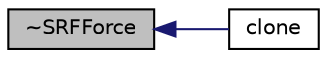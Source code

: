 digraph "~SRFForce"
{
  bgcolor="transparent";
  edge [fontname="Helvetica",fontsize="10",labelfontname="Helvetica",labelfontsize="10"];
  node [fontname="Helvetica",fontsize="10",shape=record];
  rankdir="LR";
  Node5 [label="~SRFForce",height=0.2,width=0.4,color="black", fillcolor="grey75", style="filled", fontcolor="black"];
  Node5 -> Node6 [dir="back",color="midnightblue",fontsize="10",style="solid",fontname="Helvetica"];
  Node6 [label="clone",height=0.2,width=0.4,color="black",URL="$a25293.html#ac7eaa8b220cc46ce90a03b7fc312138e",tooltip="Construct and return a clone. "];
}
